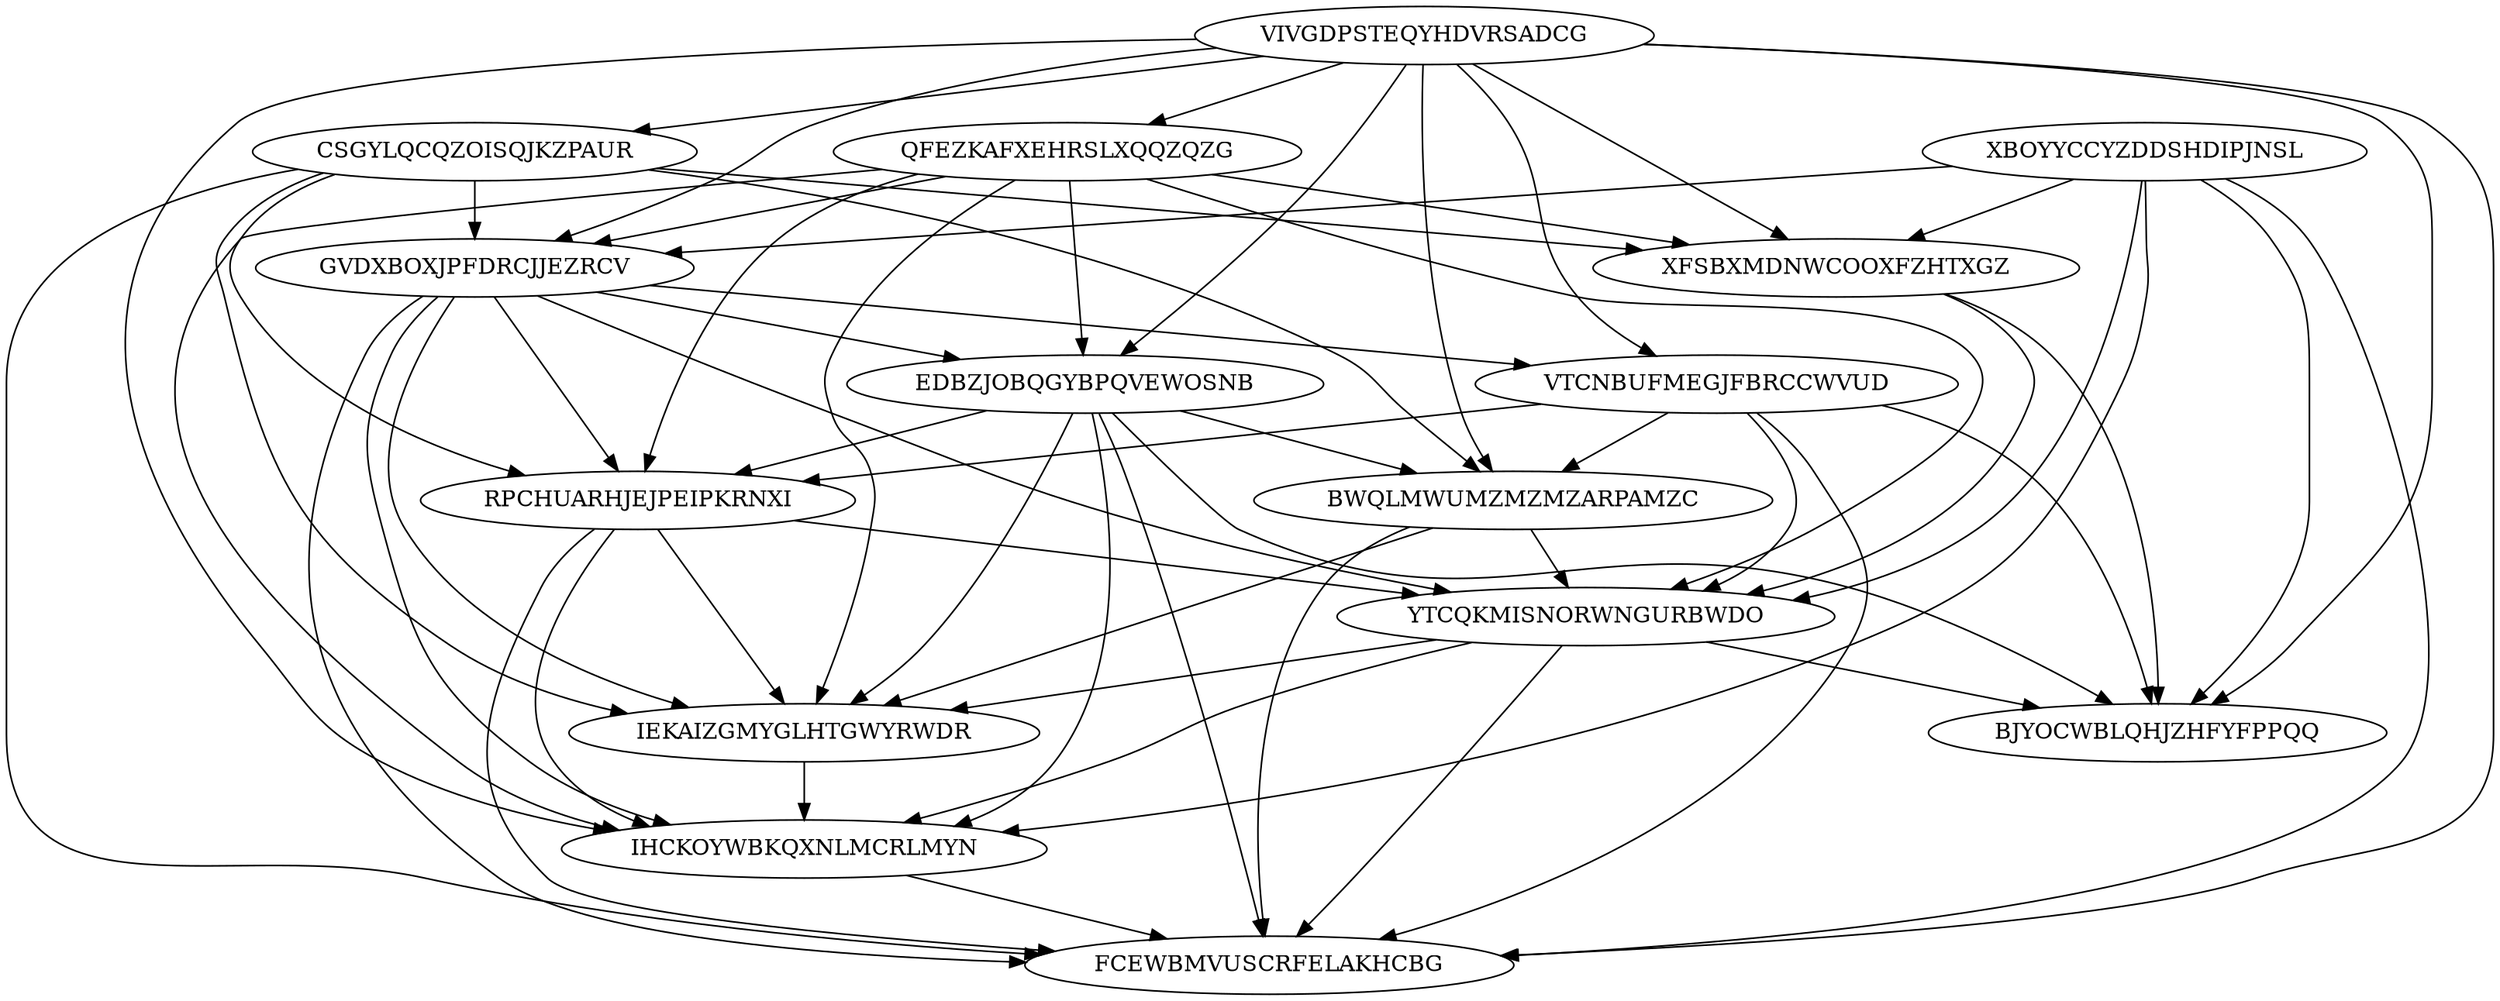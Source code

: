 digraph N15M62 {
	VIVGDPSTEQYHDVRSADCG	[Weight=14];
	QFEZKAFXEHRSLXQQZQZG	[Weight=17];
	XBOYYCCYZDDSHDIPJNSL	[Weight=11];
	CSGYLQCQZOISQJKZPAUR	[Weight=11];
	XFSBXMDNWCOOXFZHTXGZ	[Weight=15];
	GVDXBOXJPFDRCJJEZRCV	[Weight=16];
	EDBZJOBQGYBPQVEWOSNB	[Weight=19];
	VTCNBUFMEGJFBRCCWVUD	[Weight=18];
	RPCHUARHJEJPEIPKRNXI	[Weight=17];
	BWQLMWUMZMZMZARPAMZC	[Weight=15];
	YTCQKMISNORWNGURBWDO	[Weight=14];
	IEKAIZGMYGLHTGWYRWDR	[Weight=20];
	BJYOCWBLQHJZHFYFPPQQ	[Weight=16];
	IHCKOYWBKQXNLMCRLMYN	[Weight=12];
	FCEWBMVUSCRFELAKHCBG	[Weight=18];
	EDBZJOBQGYBPQVEWOSNB -> BJYOCWBLQHJZHFYFPPQQ [Weight=17];
	VIVGDPSTEQYHDVRSADCG -> IHCKOYWBKQXNLMCRLMYN [Weight=11];
	VTCNBUFMEGJFBRCCWVUD -> FCEWBMVUSCRFELAKHCBG [Weight=13];
	EDBZJOBQGYBPQVEWOSNB -> BWQLMWUMZMZMZARPAMZC [Weight=10];
	VIVGDPSTEQYHDVRSADCG -> BWQLMWUMZMZMZARPAMZC [Weight=20];
	VIVGDPSTEQYHDVRSADCG -> CSGYLQCQZOISQJKZPAUR [Weight=10];
	GVDXBOXJPFDRCJJEZRCV -> IEKAIZGMYGLHTGWYRWDR [Weight=20];
	QFEZKAFXEHRSLXQQZQZG -> GVDXBOXJPFDRCJJEZRCV [Weight=11];
	QFEZKAFXEHRSLXQQZQZG -> EDBZJOBQGYBPQVEWOSNB [Weight=14];
	EDBZJOBQGYBPQVEWOSNB -> FCEWBMVUSCRFELAKHCBG [Weight=10];
	CSGYLQCQZOISQJKZPAUR -> BWQLMWUMZMZMZARPAMZC [Weight=18];
	VIVGDPSTEQYHDVRSADCG -> XFSBXMDNWCOOXFZHTXGZ [Weight=13];
	XBOYYCCYZDDSHDIPJNSL -> YTCQKMISNORWNGURBWDO [Weight=10];
	YTCQKMISNORWNGURBWDO -> FCEWBMVUSCRFELAKHCBG [Weight=17];
	YTCQKMISNORWNGURBWDO -> BJYOCWBLQHJZHFYFPPQQ [Weight=17];
	VIVGDPSTEQYHDVRSADCG -> GVDXBOXJPFDRCJJEZRCV [Weight=18];
	VIVGDPSTEQYHDVRSADCG -> BJYOCWBLQHJZHFYFPPQQ [Weight=11];
	IEKAIZGMYGLHTGWYRWDR -> IHCKOYWBKQXNLMCRLMYN [Weight=18];
	QFEZKAFXEHRSLXQQZQZG -> IHCKOYWBKQXNLMCRLMYN [Weight=11];
	RPCHUARHJEJPEIPKRNXI -> YTCQKMISNORWNGURBWDO [Weight=18];
	VIVGDPSTEQYHDVRSADCG -> FCEWBMVUSCRFELAKHCBG [Weight=12];
	CSGYLQCQZOISQJKZPAUR -> FCEWBMVUSCRFELAKHCBG [Weight=19];
	BWQLMWUMZMZMZARPAMZC -> FCEWBMVUSCRFELAKHCBG [Weight=18];
	XBOYYCCYZDDSHDIPJNSL -> BJYOCWBLQHJZHFYFPPQQ [Weight=20];
	YTCQKMISNORWNGURBWDO -> IHCKOYWBKQXNLMCRLMYN [Weight=10];
	CSGYLQCQZOISQJKZPAUR -> XFSBXMDNWCOOXFZHTXGZ [Weight=16];
	GVDXBOXJPFDRCJJEZRCV -> IHCKOYWBKQXNLMCRLMYN [Weight=10];
	YTCQKMISNORWNGURBWDO -> IEKAIZGMYGLHTGWYRWDR [Weight=18];
	XBOYYCCYZDDSHDIPJNSL -> GVDXBOXJPFDRCJJEZRCV [Weight=20];
	QFEZKAFXEHRSLXQQZQZG -> IEKAIZGMYGLHTGWYRWDR [Weight=16];
	CSGYLQCQZOISQJKZPAUR -> RPCHUARHJEJPEIPKRNXI [Weight=17];
	RPCHUARHJEJPEIPKRNXI -> FCEWBMVUSCRFELAKHCBG [Weight=10];
	RPCHUARHJEJPEIPKRNXI -> IEKAIZGMYGLHTGWYRWDR [Weight=14];
	RPCHUARHJEJPEIPKRNXI -> IHCKOYWBKQXNLMCRLMYN [Weight=15];
	QFEZKAFXEHRSLXQQZQZG -> RPCHUARHJEJPEIPKRNXI [Weight=15];
	QFEZKAFXEHRSLXQQZQZG -> XFSBXMDNWCOOXFZHTXGZ [Weight=11];
	XFSBXMDNWCOOXFZHTXGZ -> BJYOCWBLQHJZHFYFPPQQ [Weight=16];
	GVDXBOXJPFDRCJJEZRCV -> VTCNBUFMEGJFBRCCWVUD [Weight=14];
	VTCNBUFMEGJFBRCCWVUD -> YTCQKMISNORWNGURBWDO [Weight=14];
	IHCKOYWBKQXNLMCRLMYN -> FCEWBMVUSCRFELAKHCBG [Weight=19];
	XBOYYCCYZDDSHDIPJNSL -> IHCKOYWBKQXNLMCRLMYN [Weight=12];
	VTCNBUFMEGJFBRCCWVUD -> RPCHUARHJEJPEIPKRNXI [Weight=12];
	GVDXBOXJPFDRCJJEZRCV -> FCEWBMVUSCRFELAKHCBG [Weight=13];
	XBOYYCCYZDDSHDIPJNSL -> XFSBXMDNWCOOXFZHTXGZ [Weight=12];
	VIVGDPSTEQYHDVRSADCG -> VTCNBUFMEGJFBRCCWVUD [Weight=18];
	VTCNBUFMEGJFBRCCWVUD -> BWQLMWUMZMZMZARPAMZC [Weight=19];
	EDBZJOBQGYBPQVEWOSNB -> IEKAIZGMYGLHTGWYRWDR [Weight=18];
	VIVGDPSTEQYHDVRSADCG -> QFEZKAFXEHRSLXQQZQZG [Weight=17];
	EDBZJOBQGYBPQVEWOSNB -> RPCHUARHJEJPEIPKRNXI [Weight=11];
	BWQLMWUMZMZMZARPAMZC -> YTCQKMISNORWNGURBWDO [Weight=16];
	EDBZJOBQGYBPQVEWOSNB -> IHCKOYWBKQXNLMCRLMYN [Weight=19];
	VTCNBUFMEGJFBRCCWVUD -> BJYOCWBLQHJZHFYFPPQQ [Weight=15];
	GVDXBOXJPFDRCJJEZRCV -> YTCQKMISNORWNGURBWDO [Weight=12];
	QFEZKAFXEHRSLXQQZQZG -> YTCQKMISNORWNGURBWDO [Weight=10];
	XBOYYCCYZDDSHDIPJNSL -> FCEWBMVUSCRFELAKHCBG [Weight=12];
	VIVGDPSTEQYHDVRSADCG -> EDBZJOBQGYBPQVEWOSNB [Weight=12];
	GVDXBOXJPFDRCJJEZRCV -> EDBZJOBQGYBPQVEWOSNB [Weight=13];
	CSGYLQCQZOISQJKZPAUR -> GVDXBOXJPFDRCJJEZRCV [Weight=14];
	CSGYLQCQZOISQJKZPAUR -> IEKAIZGMYGLHTGWYRWDR [Weight=17];
	GVDXBOXJPFDRCJJEZRCV -> RPCHUARHJEJPEIPKRNXI [Weight=14];
	BWQLMWUMZMZMZARPAMZC -> IEKAIZGMYGLHTGWYRWDR [Weight=12];
	XFSBXMDNWCOOXFZHTXGZ -> YTCQKMISNORWNGURBWDO [Weight=15];
}
